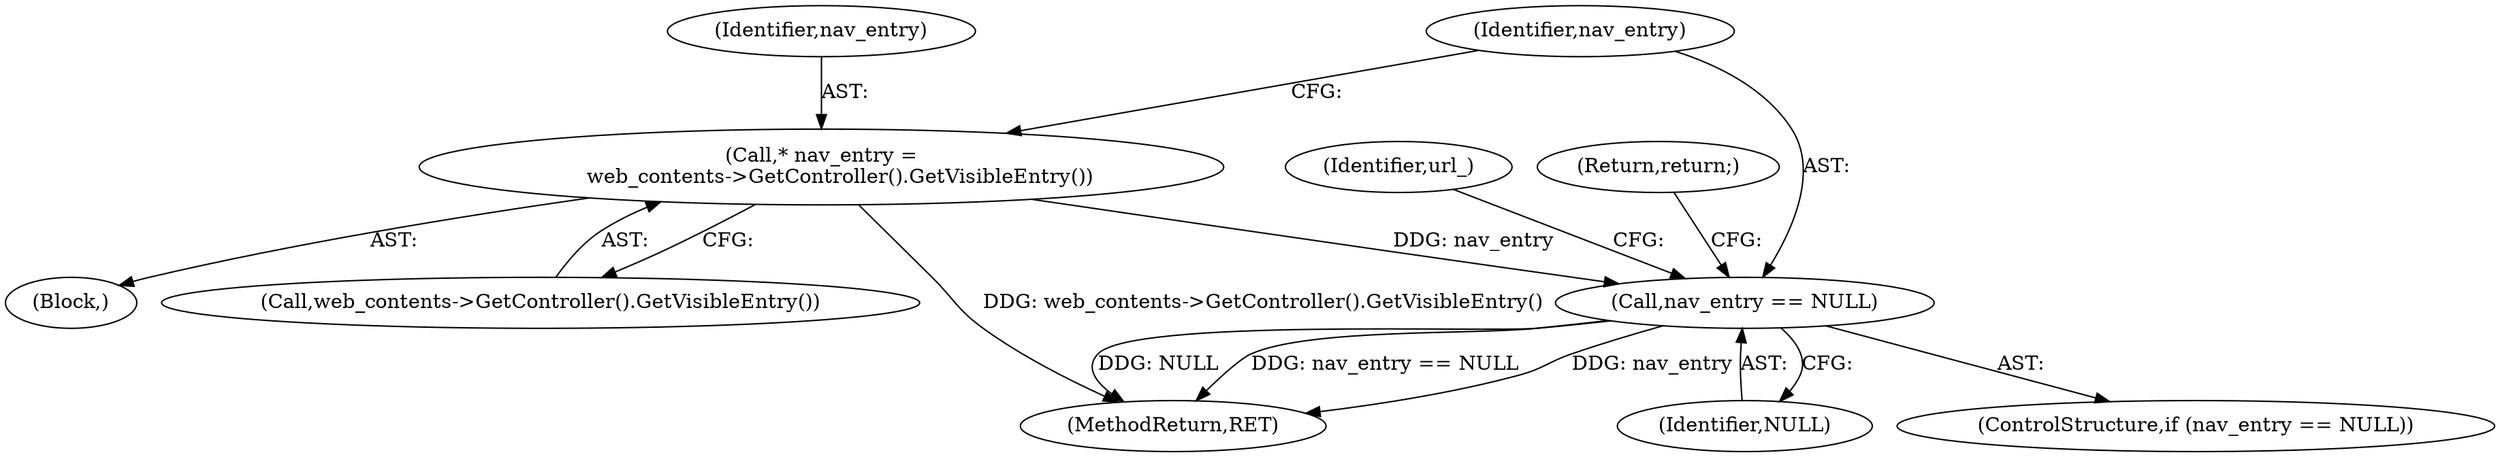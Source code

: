 digraph "0_Chrome_f2cba0d13b3a6d76dedede66731e5ca253d3b2af_0@pointer" {
"1000106" [label="(Call,* nav_entry =\n      web_contents->GetController().GetVisibleEntry())"];
"1000110" [label="(Call,nav_entry == NULL)"];
"1000106" [label="(Call,* nav_entry =\n      web_contents->GetController().GetVisibleEntry())"];
"1000113" [label="(Return,return;)"];
"1000104" [label="(Block,)"];
"1000123" [label="(MethodReturn,RET)"];
"1000108" [label="(Call,web_contents->GetController().GetVisibleEntry())"];
"1000107" [label="(Identifier,nav_entry)"];
"1000110" [label="(Call,nav_entry == NULL)"];
"1000112" [label="(Identifier,NULL)"];
"1000111" [label="(Identifier,nav_entry)"];
"1000115" [label="(Identifier,url_)"];
"1000109" [label="(ControlStructure,if (nav_entry == NULL))"];
"1000106" -> "1000104"  [label="AST: "];
"1000106" -> "1000108"  [label="CFG: "];
"1000107" -> "1000106"  [label="AST: "];
"1000108" -> "1000106"  [label="AST: "];
"1000111" -> "1000106"  [label="CFG: "];
"1000106" -> "1000123"  [label="DDG: web_contents->GetController().GetVisibleEntry()"];
"1000106" -> "1000110"  [label="DDG: nav_entry"];
"1000110" -> "1000109"  [label="AST: "];
"1000110" -> "1000112"  [label="CFG: "];
"1000111" -> "1000110"  [label="AST: "];
"1000112" -> "1000110"  [label="AST: "];
"1000113" -> "1000110"  [label="CFG: "];
"1000115" -> "1000110"  [label="CFG: "];
"1000110" -> "1000123"  [label="DDG: NULL"];
"1000110" -> "1000123"  [label="DDG: nav_entry == NULL"];
"1000110" -> "1000123"  [label="DDG: nav_entry"];
}
